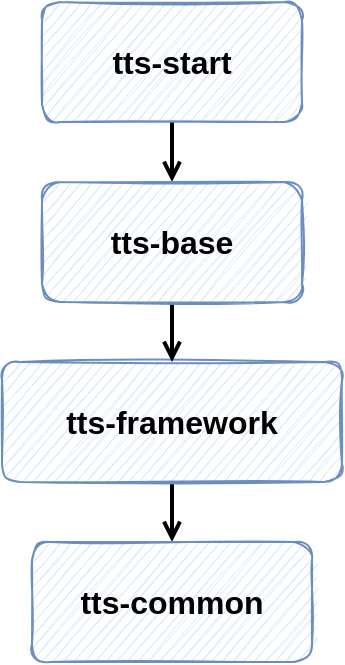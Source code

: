 <mxfile version="20.3.0" type="device"><diagram id="Jqc0pNZaaVELtfqodvso" name="第 1 页"><mxGraphModel dx="1106" dy="791" grid="1" gridSize="10" guides="1" tooltips="1" connect="1" arrows="1" fold="1" page="1" pageScale="1" pageWidth="1169" pageHeight="827" math="0" shadow="0"><root><mxCell id="0"/><mxCell id="1" parent="0"/><mxCell id="fwLh1kyh4-yFyyzylWoX-4" style="edgeStyle=orthogonalEdgeStyle;rounded=0;orthogonalLoop=1;jettySize=auto;html=1;strokeWidth=2;endArrow=open;endFill=0;" edge="1" parent="1" source="agTTt30FJLHiAx9CCglc-1" target="fwLh1kyh4-yFyyzylWoX-2"><mxGeometry relative="1" as="geometry"/></mxCell><mxCell id="agTTt30FJLHiAx9CCglc-1" value="&lt;font style=&quot;font-size: 16px;&quot;&gt;&lt;b&gt;tts-start&lt;/b&gt;&lt;/font&gt;" style="rounded=1;whiteSpace=wrap;html=1;sketch=1;fillColor=#dae8fc;strokeColor=#6c8ebf;" parent="1" vertex="1"><mxGeometry x="335" y="130" width="130" height="60" as="geometry"/></mxCell><mxCell id="fwLh1kyh4-yFyyzylWoX-1" style="edgeStyle=orthogonalEdgeStyle;rounded=0;orthogonalLoop=1;jettySize=auto;html=1;endArrow=open;endFill=0;strokeWidth=2;" edge="1" parent="1" source="QNVkmUYRrf6Z8Q4wk2sO-1" target="QNVkmUYRrf6Z8Q4wk2sO-2"><mxGeometry relative="1" as="geometry"/></mxCell><mxCell id="QNVkmUYRrf6Z8Q4wk2sO-1" value="&lt;font style=&quot;font-size: 16px;&quot;&gt;&lt;b&gt;tts-framework&lt;/b&gt;&lt;/font&gt;" style="rounded=1;whiteSpace=wrap;html=1;sketch=1;fillColor=#dae8fc;strokeColor=#6c8ebf;" parent="1" vertex="1"><mxGeometry x="315" y="310" width="170" height="60" as="geometry"/></mxCell><mxCell id="QNVkmUYRrf6Z8Q4wk2sO-2" value="&lt;font style=&quot;font-size: 16px;&quot;&gt;&lt;b&gt;tts-common&lt;/b&gt;&lt;/font&gt;" style="rounded=1;whiteSpace=wrap;html=1;sketch=1;fillColor=#dae8fc;strokeColor=#6c8ebf;" parent="1" vertex="1"><mxGeometry x="330" y="400" width="140" height="60" as="geometry"/></mxCell><mxCell id="fwLh1kyh4-yFyyzylWoX-3" style="edgeStyle=orthogonalEdgeStyle;rounded=0;orthogonalLoop=1;jettySize=auto;html=1;strokeWidth=2;endArrow=open;endFill=0;" edge="1" parent="1" source="fwLh1kyh4-yFyyzylWoX-2" target="QNVkmUYRrf6Z8Q4wk2sO-1"><mxGeometry relative="1" as="geometry"/></mxCell><mxCell id="fwLh1kyh4-yFyyzylWoX-2" value="&lt;font style=&quot;font-size: 16px;&quot;&gt;&lt;b&gt;tts-base&lt;/b&gt;&lt;/font&gt;" style="rounded=1;whiteSpace=wrap;html=1;sketch=1;fillColor=#dae8fc;strokeColor=#6c8ebf;" vertex="1" parent="1"><mxGeometry x="335" y="220" width="130" height="60" as="geometry"/></mxCell></root></mxGraphModel></diagram></mxfile>